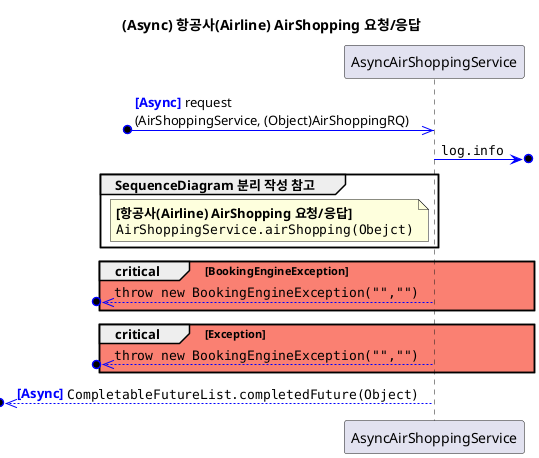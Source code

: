 @startuml
title **(Async) 항공사(Airline) AirShopping 요청/응답**

participant AsyncAirShoppingService

?o-[#blue]>> AsyncAirShoppingService: <color:blue>**[Async]**</color> request\n(AirShoppingService, (Object)AirShoppingRQ)
AsyncAirShoppingService -[#blue]>o?: ""log.info""

group SequenceDiagram 분리 작성 참고
    note left of AsyncAirShoppingService
    **[항공사(Airline) AirShopping 요청/응답]**
    ""AirShoppingService.airShopping(Obejct)""
    end note
end

critical #Salmon BookingEngineException
    ?o<<[#blue]-- AsyncAirShoppingService: ""throw new BookingEngineException(~"",~"")""
end

critical #Salmon Exception
    ?o<<[#blue]-- AsyncAirShoppingService: ""throw new BookingEngineException(~"",~"")""
end

?o<<[#blue]-- AsyncAirShoppingService: <color:blue>**[Async]**</color> ""CompletableFutureList.completedFuture(Object)""

@enduml